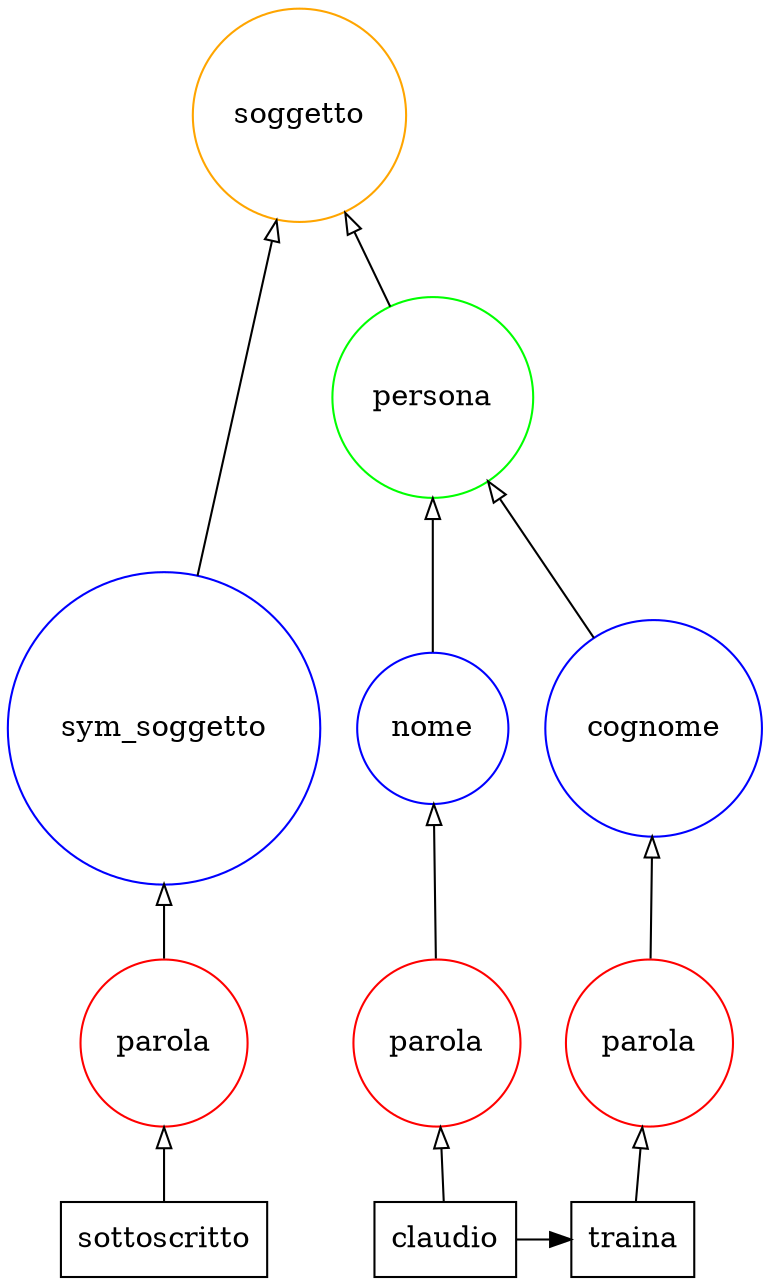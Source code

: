 digraph {
   rankdir=BT;
   edge [arrowhead=empty];

   subgraph {
      rank="source";
      edge [arrowhead=normal];
      node [shape=box];
      t72 [label="traina"];
      t71 [label="claudio"];
      t46 [label="sottoscritto"];
      t71 -> t72;
   }

   subgraph {
      rank="same";
      node [color=red,shape=circle];
      tag55 [label=parola]; 
      tag54 [label=parola]; 
      tag34 [label=parola]; 
   }

   subgraph {
      rank="same";
      node [color=blue,shape=circle];
      tag261 [label=sym_soggetto]; 
      tag209 [label=cognome]; 
      tag215 [label=nome]; 
   }

   subgraph {
      rank="same";
      node [color=green,shape=circle];
      tag220 [label=persona]; 
   }

   subgraph {
      rank="same";
      node [color=orange,shape=circle];
      tag263 [label=soggetto]; 
   }
   tag220 -> tag263;
   tag261 -> tag263;
   tag209 -> tag220;
   tag215 -> tag220;
   tag55 -> tag209;
   t72 -> tag55;
   tag54 -> tag215;
   t71 -> tag54;
   tag34 -> tag261;
   t46 -> tag34;
}